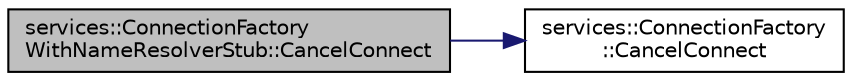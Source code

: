 digraph "services::ConnectionFactoryWithNameResolverStub::CancelConnect"
{
 // INTERACTIVE_SVG=YES
  edge [fontname="Helvetica",fontsize="10",labelfontname="Helvetica",labelfontsize="10"];
  node [fontname="Helvetica",fontsize="10",shape=record];
  rankdir="LR";
  Node4 [label="services::ConnectionFactory\lWithNameResolverStub::CancelConnect",height=0.2,width=0.4,color="black", fillcolor="grey75", style="filled", fontcolor="black"];
  Node4 -> Node5 [color="midnightblue",fontsize="10",style="solid",fontname="Helvetica"];
  Node5 [label="services::ConnectionFactory\l::CancelConnect",height=0.2,width=0.4,color="black", fillcolor="white", style="filled",URL="$db/db4/classservices_1_1_connection_factory.html#aacab4be27beaf2023a6ea29e57e7b631"];
}
